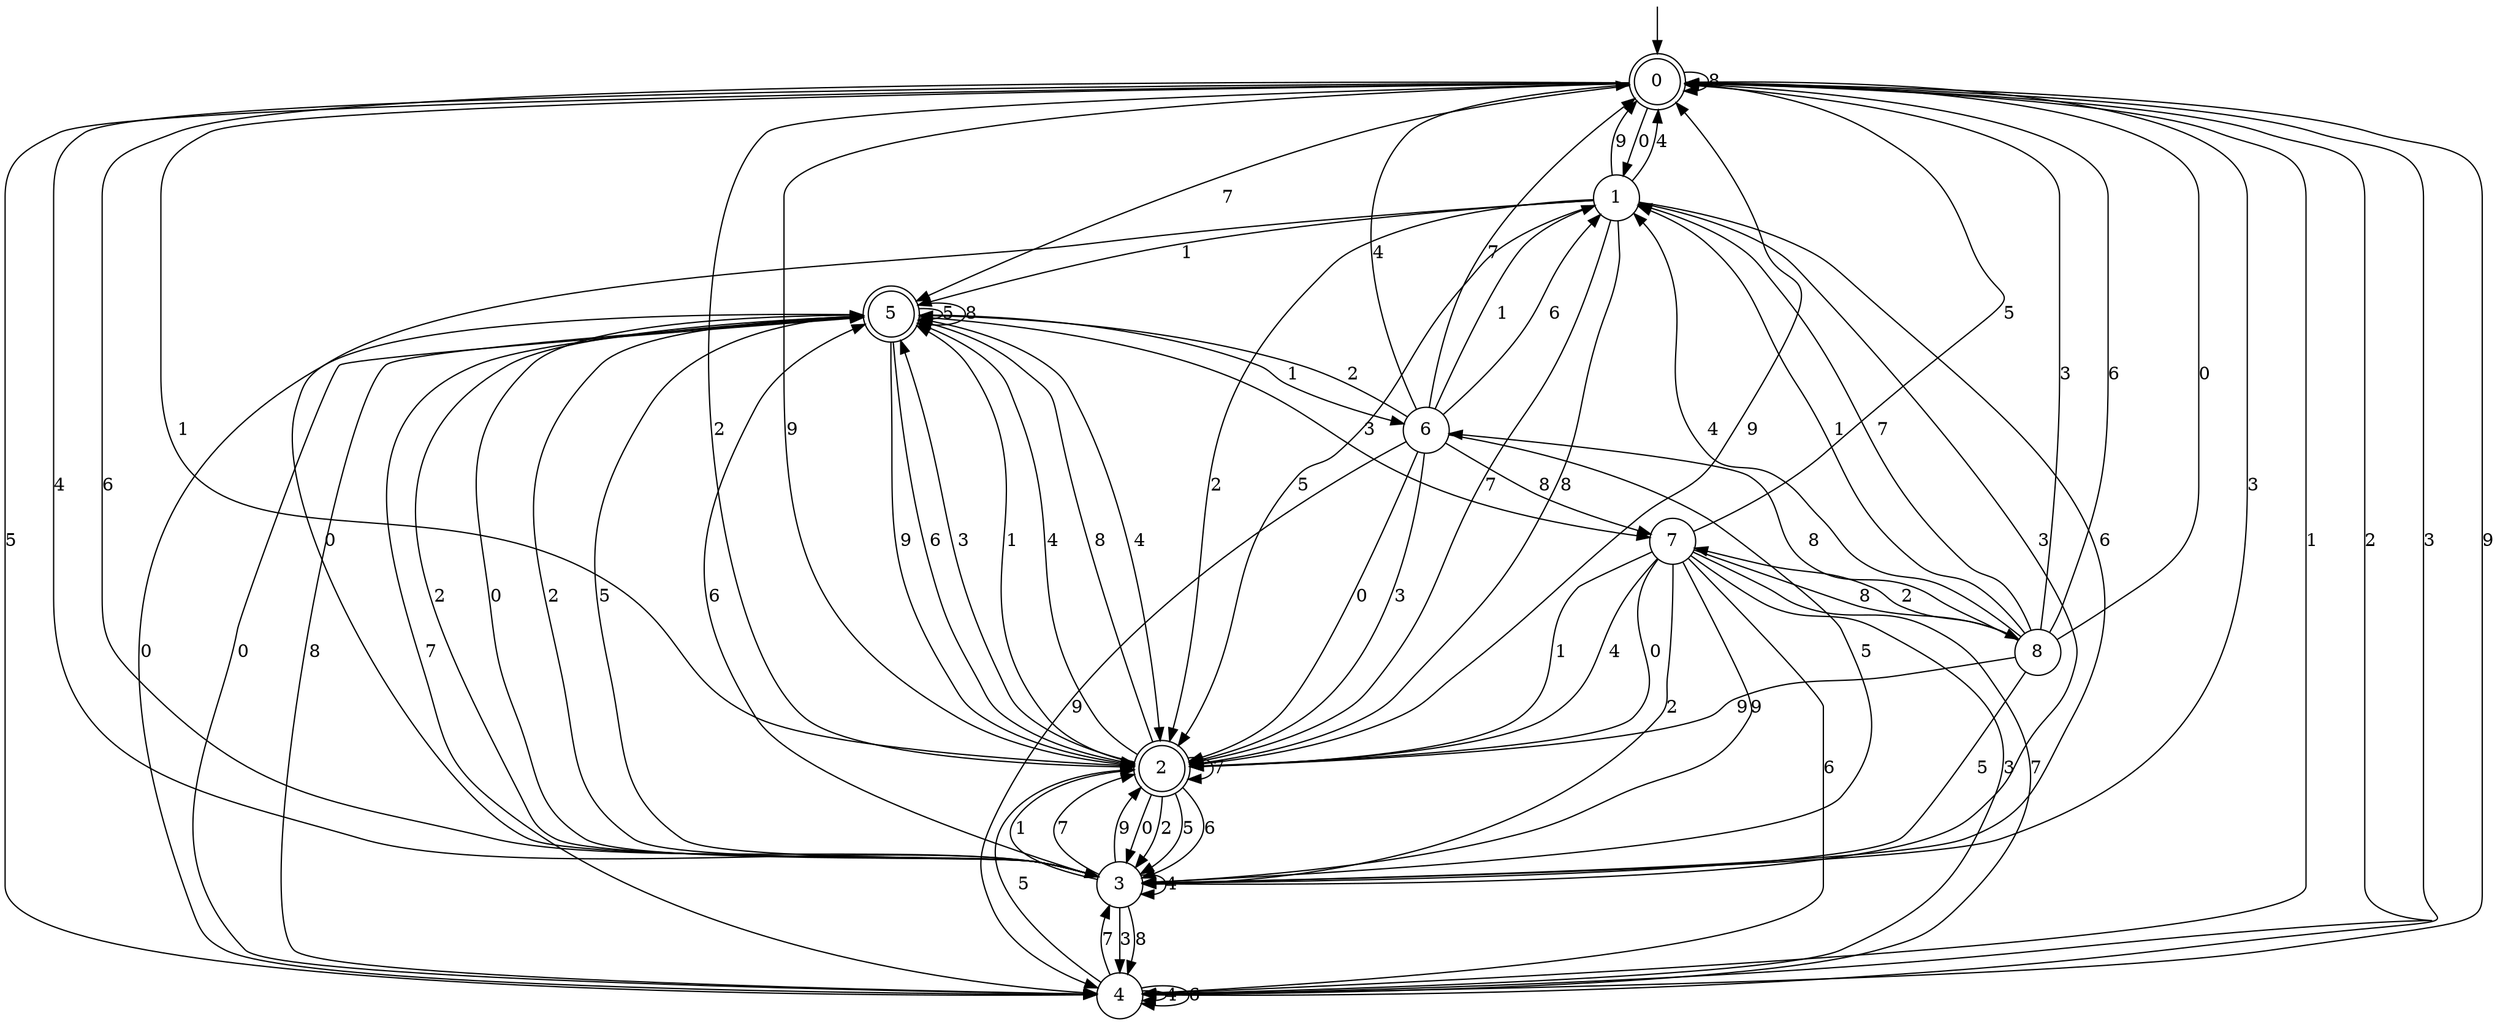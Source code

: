 digraph g {

	s0 [shape="doublecircle" label="0"];
	s1 [shape="circle" label="1"];
	s2 [shape="doublecircle" label="2"];
	s3 [shape="circle" label="3"];
	s4 [shape="circle" label="4"];
	s5 [shape="doublecircle" label="5"];
	s6 [shape="circle" label="6"];
	s7 [shape="circle" label="7"];
	s8 [shape="circle" label="8"];
	s0 -> s1 [label="0"];
	s0 -> s2 [label="1"];
	s0 -> s2 [label="2"];
	s0 -> s3 [label="3"];
	s0 -> s3 [label="4"];
	s0 -> s4 [label="5"];
	s0 -> s3 [label="6"];
	s0 -> s5 [label="7"];
	s0 -> s0 [label="8"];
	s0 -> s2 [label="9"];
	s1 -> s3 [label="0"];
	s1 -> s5 [label="1"];
	s1 -> s2 [label="2"];
	s1 -> s3 [label="3"];
	s1 -> s0 [label="4"];
	s1 -> s2 [label="5"];
	s1 -> s3 [label="6"];
	s1 -> s2 [label="7"];
	s1 -> s2 [label="8"];
	s1 -> s0 [label="9"];
	s2 -> s3 [label="0"];
	s2 -> s5 [label="1"];
	s2 -> s3 [label="2"];
	s2 -> s5 [label="3"];
	s2 -> s5 [label="4"];
	s2 -> s3 [label="5"];
	s2 -> s3 [label="6"];
	s2 -> s2 [label="7"];
	s2 -> s5 [label="8"];
	s2 -> s0 [label="9"];
	s3 -> s5 [label="0"];
	s3 -> s2 [label="1"];
	s3 -> s5 [label="2"];
	s3 -> s4 [label="3"];
	s3 -> s3 [label="4"];
	s3 -> s5 [label="5"];
	s3 -> s5 [label="6"];
	s3 -> s2 [label="7"];
	s3 -> s4 [label="8"];
	s3 -> s2 [label="9"];
	s4 -> s5 [label="0"];
	s4 -> s0 [label="1"];
	s4 -> s0 [label="2"];
	s4 -> s0 [label="3"];
	s4 -> s4 [label="4"];
	s4 -> s2 [label="5"];
	s4 -> s4 [label="6"];
	s4 -> s3 [label="7"];
	s4 -> s5 [label="8"];
	s4 -> s0 [label="9"];
	s5 -> s4 [label="0"];
	s5 -> s6 [label="1"];
	s5 -> s3 [label="2"];
	s5 -> s7 [label="3"];
	s5 -> s2 [label="4"];
	s5 -> s5 [label="5"];
	s5 -> s2 [label="6"];
	s5 -> s4 [label="7"];
	s5 -> s5 [label="8"];
	s5 -> s2 [label="9"];
	s6 -> s2 [label="0"];
	s6 -> s1 [label="1"];
	s6 -> s5 [label="2"];
	s6 -> s2 [label="3"];
	s6 -> s0 [label="4"];
	s6 -> s3 [label="5"];
	s6 -> s1 [label="6"];
	s6 -> s0 [label="7"];
	s6 -> s7 [label="8"];
	s6 -> s4 [label="9"];
	s7 -> s2 [label="0"];
	s7 -> s2 [label="1"];
	s7 -> s3 [label="2"];
	s7 -> s4 [label="3"];
	s7 -> s2 [label="4"];
	s7 -> s0 [label="5"];
	s7 -> s4 [label="6"];
	s7 -> s4 [label="7"];
	s7 -> s8 [label="8"];
	s7 -> s3 [label="9"];
	s8 -> s0 [label="0"];
	s8 -> s1 [label="1"];
	s8 -> s7 [label="2"];
	s8 -> s0 [label="3"];
	s8 -> s1 [label="4"];
	s8 -> s3 [label="5"];
	s8 -> s0 [label="6"];
	s8 -> s1 [label="7"];
	s8 -> s6 [label="8"];
	s8 -> s2 [label="9"];

__start0 [label="" shape="none" width="0" height="0"];
__start0 -> s0;

}
